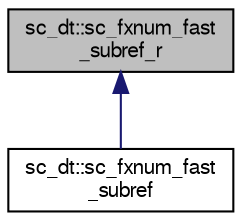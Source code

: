 digraph "sc_dt::sc_fxnum_fast_subref_r"
{
  edge [fontname="FreeSans",fontsize="10",labelfontname="FreeSans",labelfontsize="10"];
  node [fontname="FreeSans",fontsize="10",shape=record];
  Node0 [label="sc_dt::sc_fxnum_fast\l_subref_r",height=0.2,width=0.4,color="black", fillcolor="grey75", style="filled", fontcolor="black"];
  Node0 -> Node1 [dir="back",color="midnightblue",fontsize="10",style="solid",fontname="FreeSans"];
  Node1 [label="sc_dt::sc_fxnum_fast\l_subref",height=0.2,width=0.4,color="black", fillcolor="white", style="filled",URL="$a01556.html"];
}

